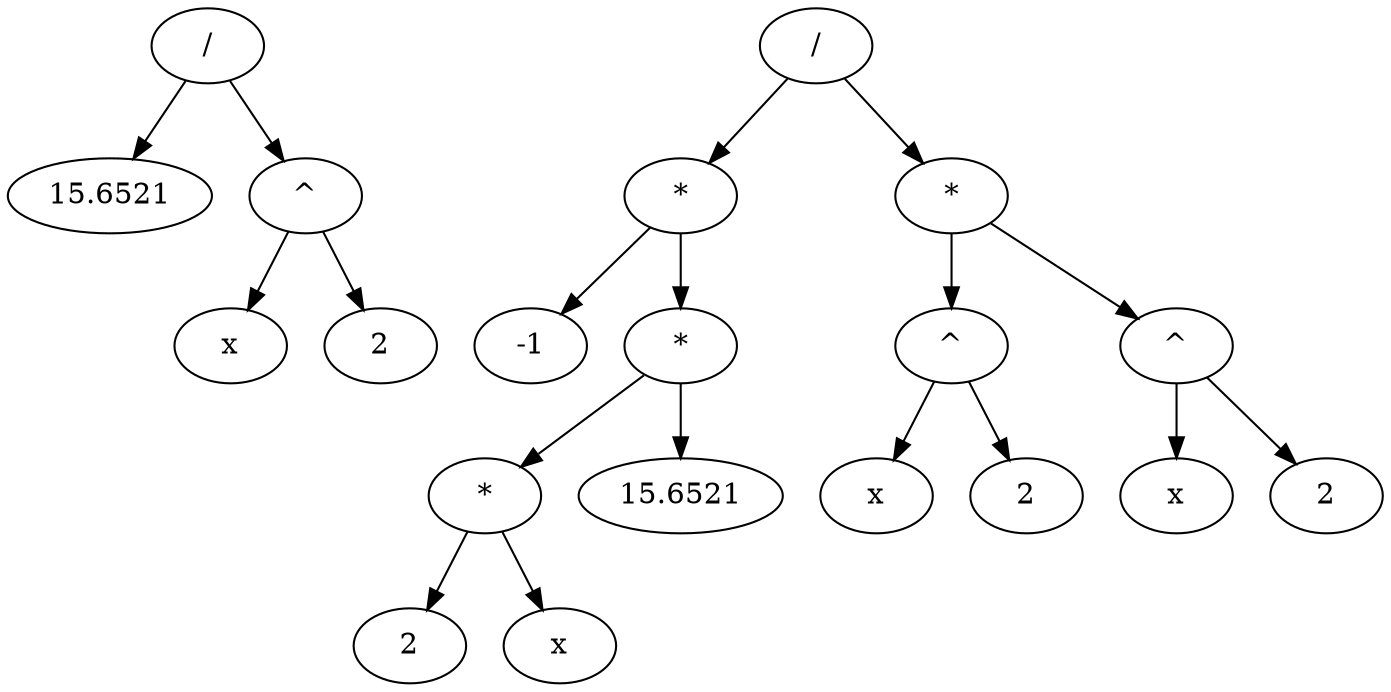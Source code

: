 digraph G {
fontsize = 50
94727933538528[label = "/"]
94727933538656[label = "15.6521"]
94727933538528 -> 94727933538656
94727933538656[label = "15.6521"]
94727933538528[label = "/"]
94727933538720[label = "^"]
94727933538528 -> 94727933538720
94727933538720[label = "^"]
94727933538784[label = "x"]
94727933538720 -> 94727933538784
94727933538784[label = "x"]
94727933538720[label = "^"]
94727933538848[label = "2"]
94727933538720 -> 94727933538848
94727933538848[label = "2"]
94727933540448[label = "/"]
94727933540576[label = "*"]
94727933540448 -> 94727933540576
94727933540576[label = "*"]
94727933540640[label = "-1"]
94727933540576 -> 94727933540640
94727933540640[label = "-1"]
94727933540576[label = "*"]
94727933540000[label = "*"]
94727933540576 -> 94727933540000
94727933540000[label = "*"]
94727933539872[label = "*"]
94727933540000 -> 94727933539872
94727933539872[label = "*"]
94727933539808[label = "2"]
94727933539872 -> 94727933539808
94727933539808[label = "2"]
94727933539872[label = "*"]
94727933539680[label = "x"]
94727933539872 -> 94727933539680
94727933539680[label = "x"]
94727933540000[label = "*"]
94727933539360[label = "15.6521"]
94727933540000 -> 94727933539360
94727933539360[label = "15.6521"]
94727933540448[label = "/"]
94727933539296[label = "*"]
94727933540448 -> 94727933539296
94727933539296[label = "*"]
94727933539104[label = "^"]
94727933539296 -> 94727933539104
94727933539104[label = "^"]
94727933539168[label = "x"]
94727933539104 -> 94727933539168
94727933539168[label = "x"]
94727933539104[label = "^"]
94727933539232[label = "2"]
94727933539104 -> 94727933539232
94727933539232[label = "2"]
94727933539296[label = "*"]
94727933538912[label = "^"]
94727933539296 -> 94727933538912
94727933538912[label = "^"]
94727933538976[label = "x"]
94727933538912 -> 94727933538976
94727933538976[label = "x"]
94727933538912[label = "^"]
94727933539040[label = "2"]
94727933538912 -> 94727933539040
94727933539040[label = "2"]
}